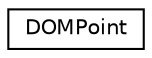 digraph "Graphical Class Hierarchy"
{
 // LATEX_PDF_SIZE
  edge [fontname="Helvetica",fontsize="10",labelfontname="Helvetica",labelfontsize="10"];
  node [fontname="Helvetica",fontsize="10",shape=record];
  rankdir="LR";
  Node0 [label="DOMPoint",height=0.2,width=0.4,color="black", fillcolor="white", style="filled",URL="$classDOMPoint.html",tooltip=" "];
}
